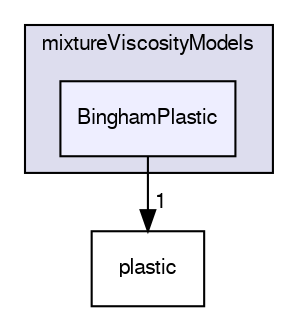 digraph "applications/solvers/multiphase/driftFluxFoam/mixtureViscosityModels/BinghamPlastic" {
  bgcolor=transparent;
  compound=true
  node [ fontsize="10", fontname="FreeSans"];
  edge [ labelfontsize="10", labelfontname="FreeSans"];
  subgraph clusterdir_86eef1904a5ad7add78c6b09bd981540 {
    graph [ bgcolor="#ddddee", pencolor="black", label="mixtureViscosityModels" fontname="FreeSans", fontsize="10", URL="dir_86eef1904a5ad7add78c6b09bd981540.html"]
  dir_81cf262e34f62d926c89997089e4f18c [shape=box, label="BinghamPlastic", style="filled", fillcolor="#eeeeff", pencolor="black", URL="dir_81cf262e34f62d926c89997089e4f18c.html"];
  }
  dir_bf1885526af51fd120af9c2a2654e5a2 [shape=box label="plastic" URL="dir_bf1885526af51fd120af9c2a2654e5a2.html"];
  dir_81cf262e34f62d926c89997089e4f18c->dir_bf1885526af51fd120af9c2a2654e5a2 [headlabel="1", labeldistance=1.5 headhref="dir_000146_000148.html"];
}

